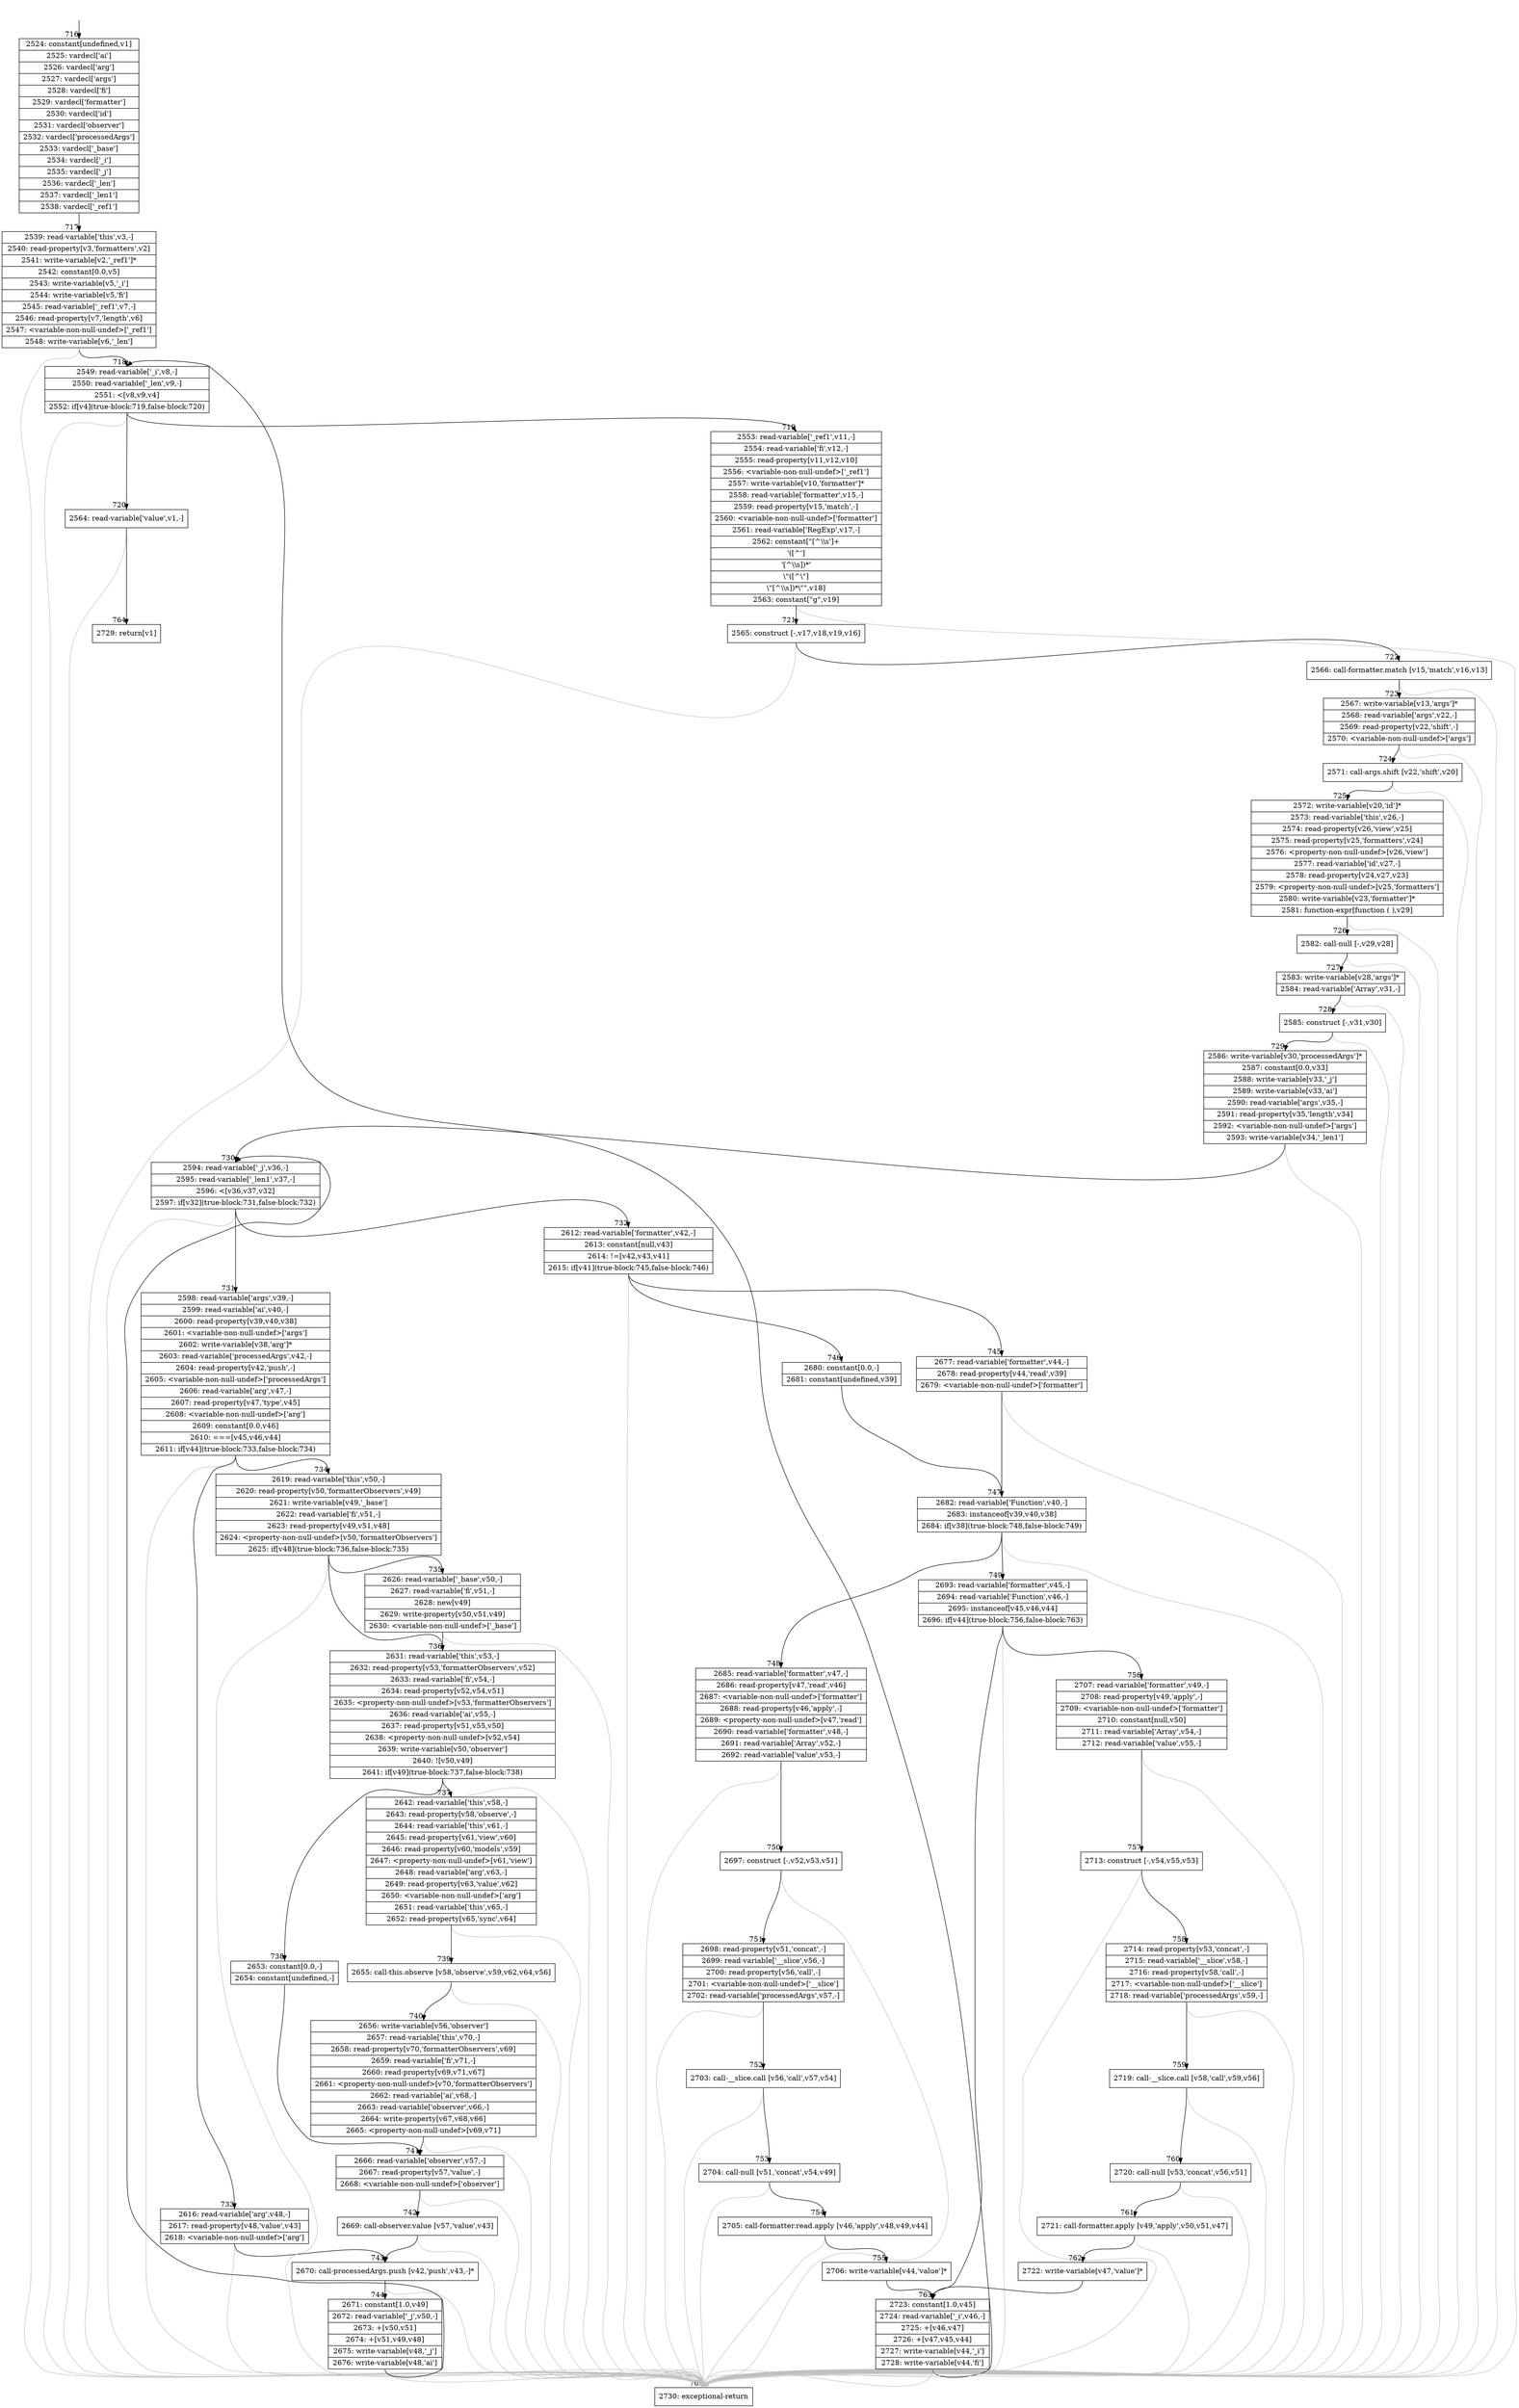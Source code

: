 digraph {
rankdir="TD"
BB_entry52[shape=none,label=""];
BB_entry52 -> BB716 [tailport=s, headport=n, headlabel="    716"]
BB716 [shape=record label="{2524: constant[undefined,v1]|2525: vardecl['ai']|2526: vardecl['arg']|2527: vardecl['args']|2528: vardecl['fi']|2529: vardecl['formatter']|2530: vardecl['id']|2531: vardecl['observer']|2532: vardecl['processedArgs']|2533: vardecl['_base']|2534: vardecl['_i']|2535: vardecl['_j']|2536: vardecl['_len']|2537: vardecl['_len1']|2538: vardecl['_ref1']}" ] 
BB716 -> BB717 [tailport=s, headport=n, headlabel="      717"]
BB717 [shape=record label="{2539: read-variable['this',v3,-]|2540: read-property[v3,'formatters',v2]|2541: write-variable[v2,'_ref1']*|2542: constant[0.0,v5]|2543: write-variable[v5,'_i']|2544: write-variable[v5,'fi']|2545: read-variable['_ref1',v7,-]|2546: read-property[v7,'length',v6]|2547: \<variable-non-null-undef\>['_ref1']|2548: write-variable[v6,'_len']}" ] 
BB717 -> BB718 [tailport=s, headport=n, headlabel="      718"]
BB717 -> BB765 [tailport=s, headport=n, color=gray, headlabel="      765"]
BB718 [shape=record label="{2549: read-variable['_i',v8,-]|2550: read-variable['_len',v9,-]|2551: \<[v8,v9,v4]|2552: if[v4](true-block:719,false-block:720)}" ] 
BB718 -> BB719 [tailport=s, headport=n, headlabel="      719"]
BB718 -> BB720 [tailport=s, headport=n, headlabel="      720"]
BB718 -> BB765 [tailport=s, headport=n, color=gray]
BB719 [shape=record label="{2553: read-variable['_ref1',v11,-]|2554: read-variable['fi',v12,-]|2555: read-property[v11,v12,v10]|2556: \<variable-non-null-undef\>['_ref1']|2557: write-variable[v10,'formatter']*|2558: read-variable['formatter',v15,-]|2559: read-property[v15,'match',-]|2560: \<variable-non-null-undef\>['formatter']|2561: read-variable['RegExp',v17,-]|2562: constant[\"[^\\\\s']+|'([^']|'[^\\\\s])*'|\\\"([^\\\"]|\\\"[^\\\\s])*\\\"\",v18]|2563: constant[\"g\",v19]}" ] 
BB719 -> BB721 [tailport=s, headport=n, headlabel="      721"]
BB719 -> BB765 [tailport=s, headport=n, color=gray]
BB720 [shape=record label="{2564: read-variable['value',v1,-]}" ] 
BB720 -> BB764 [tailport=s, headport=n, headlabel="      764"]
BB720 -> BB765 [tailport=s, headport=n, color=gray]
BB721 [shape=record label="{2565: construct [-,v17,v18,v19,v16]}" ] 
BB721 -> BB722 [tailport=s, headport=n, headlabel="      722"]
BB721 -> BB765 [tailport=s, headport=n, color=gray]
BB722 [shape=record label="{2566: call-formatter.match [v15,'match',v16,v13]}" ] 
BB722 -> BB723 [tailport=s, headport=n, headlabel="      723"]
BB722 -> BB765 [tailport=s, headport=n, color=gray]
BB723 [shape=record label="{2567: write-variable[v13,'args']*|2568: read-variable['args',v22,-]|2569: read-property[v22,'shift',-]|2570: \<variable-non-null-undef\>['args']}" ] 
BB723 -> BB724 [tailport=s, headport=n, headlabel="      724"]
BB723 -> BB765 [tailport=s, headport=n, color=gray]
BB724 [shape=record label="{2571: call-args.shift [v22,'shift',v20]}" ] 
BB724 -> BB725 [tailport=s, headport=n, headlabel="      725"]
BB724 -> BB765 [tailport=s, headport=n, color=gray]
BB725 [shape=record label="{2572: write-variable[v20,'id']*|2573: read-variable['this',v26,-]|2574: read-property[v26,'view',v25]|2575: read-property[v25,'formatters',v24]|2576: \<property-non-null-undef\>[v26,'view']|2577: read-variable['id',v27,-]|2578: read-property[v24,v27,v23]|2579: \<property-non-null-undef\>[v25,'formatters']|2580: write-variable[v23,'formatter']*|2581: function-expr[function ( ),v29]}" ] 
BB725 -> BB726 [tailport=s, headport=n, headlabel="      726"]
BB725 -> BB765 [tailport=s, headport=n, color=gray]
BB726 [shape=record label="{2582: call-null [-,v29,v28]}" ] 
BB726 -> BB727 [tailport=s, headport=n, headlabel="      727"]
BB726 -> BB765 [tailport=s, headport=n, color=gray]
BB727 [shape=record label="{2583: write-variable[v28,'args']*|2584: read-variable['Array',v31,-]}" ] 
BB727 -> BB728 [tailport=s, headport=n, headlabel="      728"]
BB727 -> BB765 [tailport=s, headport=n, color=gray]
BB728 [shape=record label="{2585: construct [-,v31,v30]}" ] 
BB728 -> BB729 [tailport=s, headport=n, headlabel="      729"]
BB728 -> BB765 [tailport=s, headport=n, color=gray]
BB729 [shape=record label="{2586: write-variable[v30,'processedArgs']*|2587: constant[0.0,v33]|2588: write-variable[v33,'_j']|2589: write-variable[v33,'ai']|2590: read-variable['args',v35,-]|2591: read-property[v35,'length',v34]|2592: \<variable-non-null-undef\>['args']|2593: write-variable[v34,'_len1']}" ] 
BB729 -> BB730 [tailport=s, headport=n, headlabel="      730"]
BB729 -> BB765 [tailport=s, headport=n, color=gray]
BB730 [shape=record label="{2594: read-variable['_j',v36,-]|2595: read-variable['_len1',v37,-]|2596: \<[v36,v37,v32]|2597: if[v32](true-block:731,false-block:732)}" ] 
BB730 -> BB731 [tailport=s, headport=n, headlabel="      731"]
BB730 -> BB732 [tailport=s, headport=n, headlabel="      732"]
BB730 -> BB765 [tailport=s, headport=n, color=gray]
BB731 [shape=record label="{2598: read-variable['args',v39,-]|2599: read-variable['ai',v40,-]|2600: read-property[v39,v40,v38]|2601: \<variable-non-null-undef\>['args']|2602: write-variable[v38,'arg']*|2603: read-variable['processedArgs',v42,-]|2604: read-property[v42,'push',-]|2605: \<variable-non-null-undef\>['processedArgs']|2606: read-variable['arg',v47,-]|2607: read-property[v47,'type',v45]|2608: \<variable-non-null-undef\>['arg']|2609: constant[0.0,v46]|2610: ===[v45,v46,v44]|2611: if[v44](true-block:733,false-block:734)}" ] 
BB731 -> BB733 [tailport=s, headport=n, headlabel="      733"]
BB731 -> BB734 [tailport=s, headport=n, headlabel="      734"]
BB731 -> BB765 [tailport=s, headport=n, color=gray]
BB732 [shape=record label="{2612: read-variable['formatter',v42,-]|2613: constant[null,v43]|2614: !=[v42,v43,v41]|2615: if[v41](true-block:745,false-block:746)}" ] 
BB732 -> BB745 [tailport=s, headport=n, headlabel="      745"]
BB732 -> BB746 [tailport=s, headport=n, headlabel="      746"]
BB732 -> BB765 [tailport=s, headport=n, color=gray]
BB733 [shape=record label="{2616: read-variable['arg',v48,-]|2617: read-property[v48,'value',v43]|2618: \<variable-non-null-undef\>['arg']}" ] 
BB733 -> BB743 [tailport=s, headport=n, headlabel="      743"]
BB733 -> BB765 [tailport=s, headport=n, color=gray]
BB734 [shape=record label="{2619: read-variable['this',v50,-]|2620: read-property[v50,'formatterObservers',v49]|2621: write-variable[v49,'_base']|2622: read-variable['fi',v51,-]|2623: read-property[v49,v51,v48]|2624: \<property-non-null-undef\>[v50,'formatterObservers']|2625: if[v48](true-block:736,false-block:735)}" ] 
BB734 -> BB736 [tailport=s, headport=n, headlabel="      736"]
BB734 -> BB735 [tailport=s, headport=n, headlabel="      735"]
BB734 -> BB765 [tailport=s, headport=n, color=gray]
BB735 [shape=record label="{2626: read-variable['_base',v50,-]|2627: read-variable['fi',v51,-]|2628: new[v49]|2629: write-property[v50,v51,v49]|2630: \<variable-non-null-undef\>['_base']}" ] 
BB735 -> BB736 [tailport=s, headport=n]
BB735 -> BB765 [tailport=s, headport=n, color=gray]
BB736 [shape=record label="{2631: read-variable['this',v53,-]|2632: read-property[v53,'formatterObservers',v52]|2633: read-variable['fi',v54,-]|2634: read-property[v52,v54,v51]|2635: \<property-non-null-undef\>[v53,'formatterObservers']|2636: read-variable['ai',v55,-]|2637: read-property[v51,v55,v50]|2638: \<property-non-null-undef\>[v52,v54]|2639: write-variable[v50,'observer']|2640: ![v50,v49]|2641: if[v49](true-block:737,false-block:738)}" ] 
BB736 -> BB737 [tailport=s, headport=n, headlabel="      737"]
BB736 -> BB738 [tailport=s, headport=n, headlabel="      738"]
BB736 -> BB765 [tailport=s, headport=n, color=gray]
BB737 [shape=record label="{2642: read-variable['this',v58,-]|2643: read-property[v58,'observe',-]|2644: read-variable['this',v61,-]|2645: read-property[v61,'view',v60]|2646: read-property[v60,'models',v59]|2647: \<property-non-null-undef\>[v61,'view']|2648: read-variable['arg',v63,-]|2649: read-property[v63,'value',v62]|2650: \<variable-non-null-undef\>['arg']|2651: read-variable['this',v65,-]|2652: read-property[v65,'sync',v64]}" ] 
BB737 -> BB739 [tailport=s, headport=n, headlabel="      739"]
BB737 -> BB765 [tailport=s, headport=n, color=gray]
BB738 [shape=record label="{2653: constant[0.0,-]|2654: constant[undefined,-]}" ] 
BB738 -> BB741 [tailport=s, headport=n, headlabel="      741"]
BB739 [shape=record label="{2655: call-this.observe [v58,'observe',v59,v62,v64,v56]}" ] 
BB739 -> BB740 [tailport=s, headport=n, headlabel="      740"]
BB739 -> BB765 [tailport=s, headport=n, color=gray]
BB740 [shape=record label="{2656: write-variable[v56,'observer']|2657: read-variable['this',v70,-]|2658: read-property[v70,'formatterObservers',v69]|2659: read-variable['fi',v71,-]|2660: read-property[v69,v71,v67]|2661: \<property-non-null-undef\>[v70,'formatterObservers']|2662: read-variable['ai',v68,-]|2663: read-variable['observer',v66,-]|2664: write-property[v67,v68,v66]|2665: \<property-non-null-undef\>[v69,v71]}" ] 
BB740 -> BB741 [tailport=s, headport=n]
BB740 -> BB765 [tailport=s, headport=n, color=gray]
BB741 [shape=record label="{2666: read-variable['observer',v57,-]|2667: read-property[v57,'value',-]|2668: \<variable-non-null-undef\>['observer']}" ] 
BB741 -> BB742 [tailport=s, headport=n, headlabel="      742"]
BB741 -> BB765 [tailport=s, headport=n, color=gray]
BB742 [shape=record label="{2669: call-observer.value [v57,'value',v43]}" ] 
BB742 -> BB743 [tailport=s, headport=n]
BB742 -> BB765 [tailport=s, headport=n, color=gray]
BB743 [shape=record label="{2670: call-processedArgs.push [v42,'push',v43,-]*}" ] 
BB743 -> BB744 [tailport=s, headport=n, headlabel="      744"]
BB743 -> BB765 [tailport=s, headport=n, color=gray]
BB744 [shape=record label="{2671: constant[1.0,v49]|2672: read-variable['_j',v50,-]|2673: +[v50,v51]|2674: +[v51,v49,v48]|2675: write-variable[v48,'_j']|2676: write-variable[v48,'ai']}" ] 
BB744 -> BB730 [tailport=s, headport=n]
BB744 -> BB765 [tailport=s, headport=n, color=gray]
BB745 [shape=record label="{2677: read-variable['formatter',v44,-]|2678: read-property[v44,'read',v39]|2679: \<variable-non-null-undef\>['formatter']}" ] 
BB745 -> BB747 [tailport=s, headport=n, headlabel="      747"]
BB745 -> BB765 [tailport=s, headport=n, color=gray]
BB746 [shape=record label="{2680: constant[0.0,-]|2681: constant[undefined,v39]}" ] 
BB746 -> BB747 [tailport=s, headport=n]
BB747 [shape=record label="{2682: read-variable['Function',v40,-]|2683: instanceof[v39,v40,v38]|2684: if[v38](true-block:748,false-block:749)}" ] 
BB747 -> BB748 [tailport=s, headport=n, headlabel="      748"]
BB747 -> BB749 [tailport=s, headport=n, headlabel="      749"]
BB747 -> BB765 [tailport=s, headport=n, color=gray]
BB748 [shape=record label="{2685: read-variable['formatter',v47,-]|2686: read-property[v47,'read',v46]|2687: \<variable-non-null-undef\>['formatter']|2688: read-property[v46,'apply',-]|2689: \<property-non-null-undef\>[v47,'read']|2690: read-variable['formatter',v48,-]|2691: read-variable['Array',v52,-]|2692: read-variable['value',v53,-]}" ] 
BB748 -> BB750 [tailport=s, headport=n, headlabel="      750"]
BB748 -> BB765 [tailport=s, headport=n, color=gray]
BB749 [shape=record label="{2693: read-variable['formatter',v45,-]|2694: read-variable['Function',v46,-]|2695: instanceof[v45,v46,v44]|2696: if[v44](true-block:756,false-block:763)}" ] 
BB749 -> BB756 [tailport=s, headport=n, headlabel="      756"]
BB749 -> BB763 [tailport=s, headport=n, headlabel="      763"]
BB749 -> BB765 [tailport=s, headport=n, color=gray]
BB750 [shape=record label="{2697: construct [-,v52,v53,v51]}" ] 
BB750 -> BB751 [tailport=s, headport=n, headlabel="      751"]
BB750 -> BB765 [tailport=s, headport=n, color=gray]
BB751 [shape=record label="{2698: read-property[v51,'concat',-]|2699: read-variable['__slice',v56,-]|2700: read-property[v56,'call',-]|2701: \<variable-non-null-undef\>['__slice']|2702: read-variable['processedArgs',v57,-]}" ] 
BB751 -> BB752 [tailport=s, headport=n, headlabel="      752"]
BB751 -> BB765 [tailport=s, headport=n, color=gray]
BB752 [shape=record label="{2703: call-__slice.call [v56,'call',v57,v54]}" ] 
BB752 -> BB753 [tailport=s, headport=n, headlabel="      753"]
BB752 -> BB765 [tailport=s, headport=n, color=gray]
BB753 [shape=record label="{2704: call-null [v51,'concat',v54,v49]}" ] 
BB753 -> BB754 [tailport=s, headport=n, headlabel="      754"]
BB753 -> BB765 [tailport=s, headport=n, color=gray]
BB754 [shape=record label="{2705: call-formatter.read.apply [v46,'apply',v48,v49,v44]}" ] 
BB754 -> BB755 [tailport=s, headport=n, headlabel="      755"]
BB754 -> BB765 [tailport=s, headport=n, color=gray]
BB755 [shape=record label="{2706: write-variable[v44,'value']*}" ] 
BB755 -> BB763 [tailport=s, headport=n]
BB756 [shape=record label="{2707: read-variable['formatter',v49,-]|2708: read-property[v49,'apply',-]|2709: \<variable-non-null-undef\>['formatter']|2710: constant[null,v50]|2711: read-variable['Array',v54,-]|2712: read-variable['value',v55,-]}" ] 
BB756 -> BB757 [tailport=s, headport=n, headlabel="      757"]
BB756 -> BB765 [tailport=s, headport=n, color=gray]
BB757 [shape=record label="{2713: construct [-,v54,v55,v53]}" ] 
BB757 -> BB758 [tailport=s, headport=n, headlabel="      758"]
BB757 -> BB765 [tailport=s, headport=n, color=gray]
BB758 [shape=record label="{2714: read-property[v53,'concat',-]|2715: read-variable['__slice',v58,-]|2716: read-property[v58,'call',-]|2717: \<variable-non-null-undef\>['__slice']|2718: read-variable['processedArgs',v59,-]}" ] 
BB758 -> BB759 [tailport=s, headport=n, headlabel="      759"]
BB758 -> BB765 [tailport=s, headport=n, color=gray]
BB759 [shape=record label="{2719: call-__slice.call [v58,'call',v59,v56]}" ] 
BB759 -> BB760 [tailport=s, headport=n, headlabel="      760"]
BB759 -> BB765 [tailport=s, headport=n, color=gray]
BB760 [shape=record label="{2720: call-null [v53,'concat',v56,v51]}" ] 
BB760 -> BB761 [tailport=s, headport=n, headlabel="      761"]
BB760 -> BB765 [tailport=s, headport=n, color=gray]
BB761 [shape=record label="{2721: call-formatter.apply [v49,'apply',v50,v51,v47]}" ] 
BB761 -> BB762 [tailport=s, headport=n, headlabel="      762"]
BB761 -> BB765 [tailport=s, headport=n, color=gray]
BB762 [shape=record label="{2722: write-variable[v47,'value']*}" ] 
BB762 -> BB763 [tailport=s, headport=n]
BB763 [shape=record label="{2723: constant[1.0,v45]|2724: read-variable['_i',v46,-]|2725: +[v46,v47]|2726: +[v47,v45,v44]|2727: write-variable[v44,'_i']|2728: write-variable[v44,'fi']}" ] 
BB763 -> BB718 [tailport=s, headport=n]
BB763 -> BB765 [tailport=s, headport=n, color=gray]
BB764 [shape=record label="{2729: return[v1]}" ] 
BB765 [shape=record label="{2730: exceptional-return}" ] 
//#$~ 622
}
